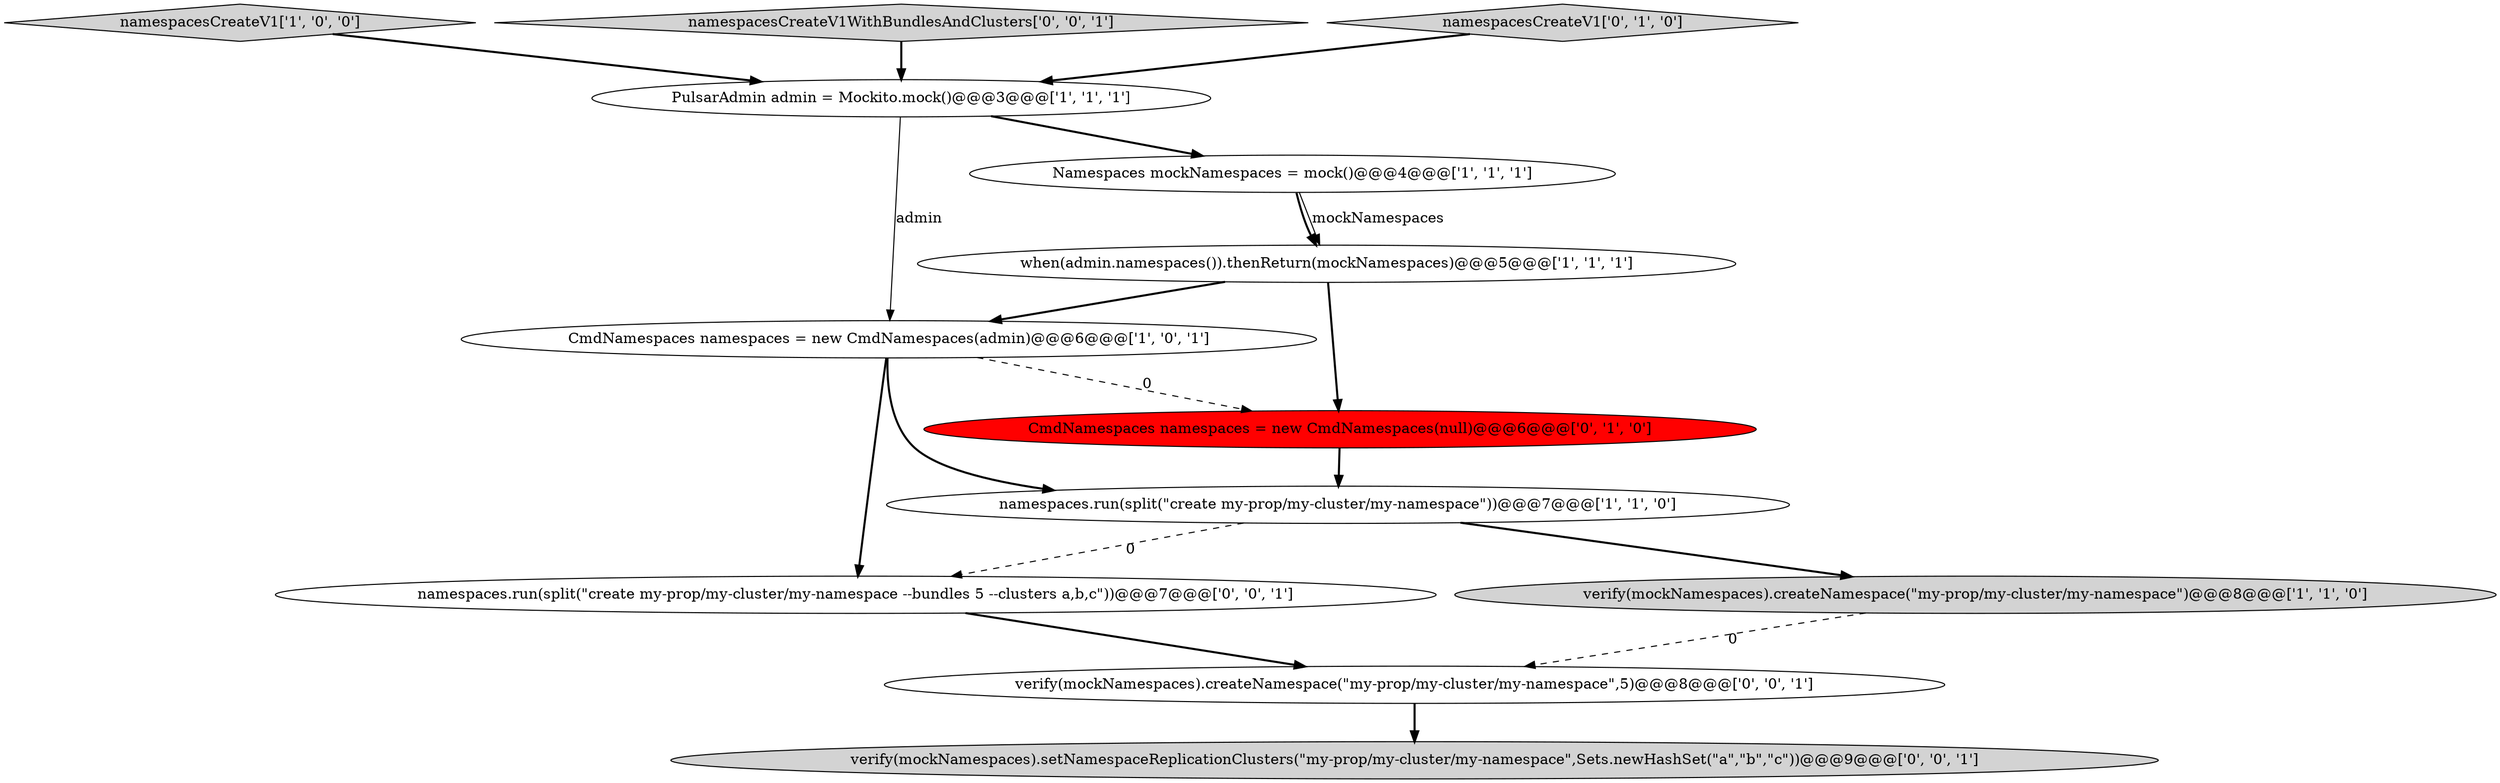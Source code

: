 digraph {
2 [style = filled, label = "namespacesCreateV1['1', '0', '0']", fillcolor = lightgray, shape = diamond image = "AAA0AAABBB1BBB"];
5 [style = filled, label = "PulsarAdmin admin = Mockito.mock()@@@3@@@['1', '1', '1']", fillcolor = white, shape = ellipse image = "AAA0AAABBB1BBB"];
9 [style = filled, label = "namespaces.run(split(\"create my-prop/my-cluster/my-namespace --bundles 5 --clusters a,b,c\"))@@@7@@@['0', '0', '1']", fillcolor = white, shape = ellipse image = "AAA0AAABBB3BBB"];
0 [style = filled, label = "verify(mockNamespaces).createNamespace(\"my-prop/my-cluster/my-namespace\")@@@8@@@['1', '1', '0']", fillcolor = lightgray, shape = ellipse image = "AAA0AAABBB1BBB"];
10 [style = filled, label = "verify(mockNamespaces).createNamespace(\"my-prop/my-cluster/my-namespace\",5)@@@8@@@['0', '0', '1']", fillcolor = white, shape = ellipse image = "AAA0AAABBB3BBB"];
12 [style = filled, label = "namespacesCreateV1WithBundlesAndClusters['0', '0', '1']", fillcolor = lightgray, shape = diamond image = "AAA0AAABBB3BBB"];
11 [style = filled, label = "verify(mockNamespaces).setNamespaceReplicationClusters(\"my-prop/my-cluster/my-namespace\",Sets.newHashSet(\"a\",\"b\",\"c\"))@@@9@@@['0', '0', '1']", fillcolor = lightgray, shape = ellipse image = "AAA0AAABBB3BBB"];
4 [style = filled, label = "CmdNamespaces namespaces = new CmdNamespaces(admin)@@@6@@@['1', '0', '1']", fillcolor = white, shape = ellipse image = "AAA0AAABBB1BBB"];
7 [style = filled, label = "namespacesCreateV1['0', '1', '0']", fillcolor = lightgray, shape = diamond image = "AAA0AAABBB2BBB"];
1 [style = filled, label = "when(admin.namespaces()).thenReturn(mockNamespaces)@@@5@@@['1', '1', '1']", fillcolor = white, shape = ellipse image = "AAA0AAABBB1BBB"];
6 [style = filled, label = "Namespaces mockNamespaces = mock()@@@4@@@['1', '1', '1']", fillcolor = white, shape = ellipse image = "AAA0AAABBB1BBB"];
8 [style = filled, label = "CmdNamespaces namespaces = new CmdNamespaces(null)@@@6@@@['0', '1', '0']", fillcolor = red, shape = ellipse image = "AAA1AAABBB2BBB"];
3 [style = filled, label = "namespaces.run(split(\"create my-prop/my-cluster/my-namespace\"))@@@7@@@['1', '1', '0']", fillcolor = white, shape = ellipse image = "AAA0AAABBB1BBB"];
4->9 [style = bold, label=""];
6->1 [style = bold, label=""];
4->3 [style = bold, label=""];
1->4 [style = bold, label=""];
7->5 [style = bold, label=""];
6->1 [style = solid, label="mockNamespaces"];
1->8 [style = bold, label=""];
5->4 [style = solid, label="admin"];
5->6 [style = bold, label=""];
9->10 [style = bold, label=""];
12->5 [style = bold, label=""];
4->8 [style = dashed, label="0"];
3->9 [style = dashed, label="0"];
0->10 [style = dashed, label="0"];
3->0 [style = bold, label=""];
2->5 [style = bold, label=""];
8->3 [style = bold, label=""];
10->11 [style = bold, label=""];
}
